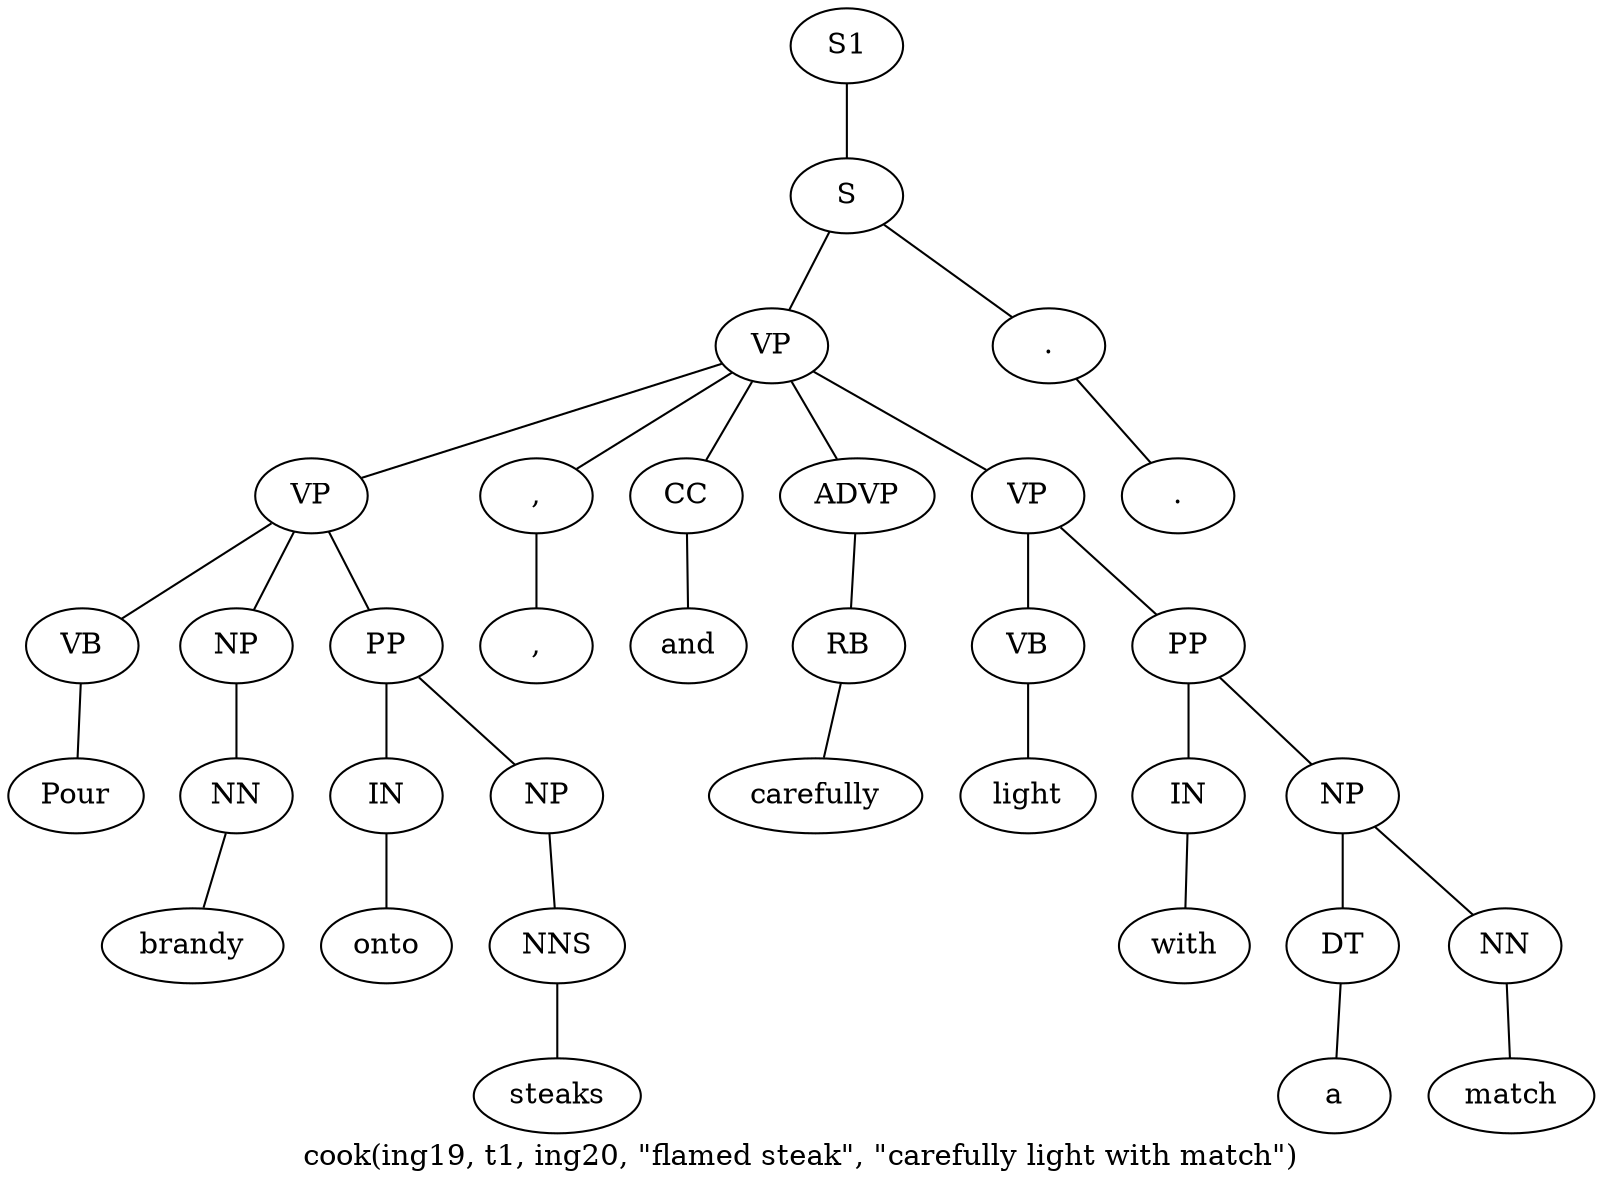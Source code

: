 graph SyntaxGraph {
	label = "cook(ing19, t1, ing20, \"flamed steak\", \"carefully light with match\")";
	Node0 [label="S1"];
	Node1 [label="S"];
	Node2 [label="VP"];
	Node3 [label="VP"];
	Node4 [label="VB"];
	Node5 [label="Pour"];
	Node6 [label="NP"];
	Node7 [label="NN"];
	Node8 [label="brandy"];
	Node9 [label="PP"];
	Node10 [label="IN"];
	Node11 [label="onto"];
	Node12 [label="NP"];
	Node13 [label="NNS"];
	Node14 [label="steaks"];
	Node15 [label=","];
	Node16 [label=","];
	Node17 [label="CC"];
	Node18 [label="and"];
	Node19 [label="ADVP"];
	Node20 [label="RB"];
	Node21 [label="carefully"];
	Node22 [label="VP"];
	Node23 [label="VB"];
	Node24 [label="light"];
	Node25 [label="PP"];
	Node26 [label="IN"];
	Node27 [label="with"];
	Node28 [label="NP"];
	Node29 [label="DT"];
	Node30 [label="a"];
	Node31 [label="NN"];
	Node32 [label="match"];
	Node33 [label="."];
	Node34 [label="."];

	Node0 -- Node1;
	Node1 -- Node2;
	Node1 -- Node33;
	Node2 -- Node3;
	Node2 -- Node15;
	Node2 -- Node17;
	Node2 -- Node19;
	Node2 -- Node22;
	Node3 -- Node4;
	Node3 -- Node6;
	Node3 -- Node9;
	Node4 -- Node5;
	Node6 -- Node7;
	Node7 -- Node8;
	Node9 -- Node10;
	Node9 -- Node12;
	Node10 -- Node11;
	Node12 -- Node13;
	Node13 -- Node14;
	Node15 -- Node16;
	Node17 -- Node18;
	Node19 -- Node20;
	Node20 -- Node21;
	Node22 -- Node23;
	Node22 -- Node25;
	Node23 -- Node24;
	Node25 -- Node26;
	Node25 -- Node28;
	Node26 -- Node27;
	Node28 -- Node29;
	Node28 -- Node31;
	Node29 -- Node30;
	Node31 -- Node32;
	Node33 -- Node34;
}
